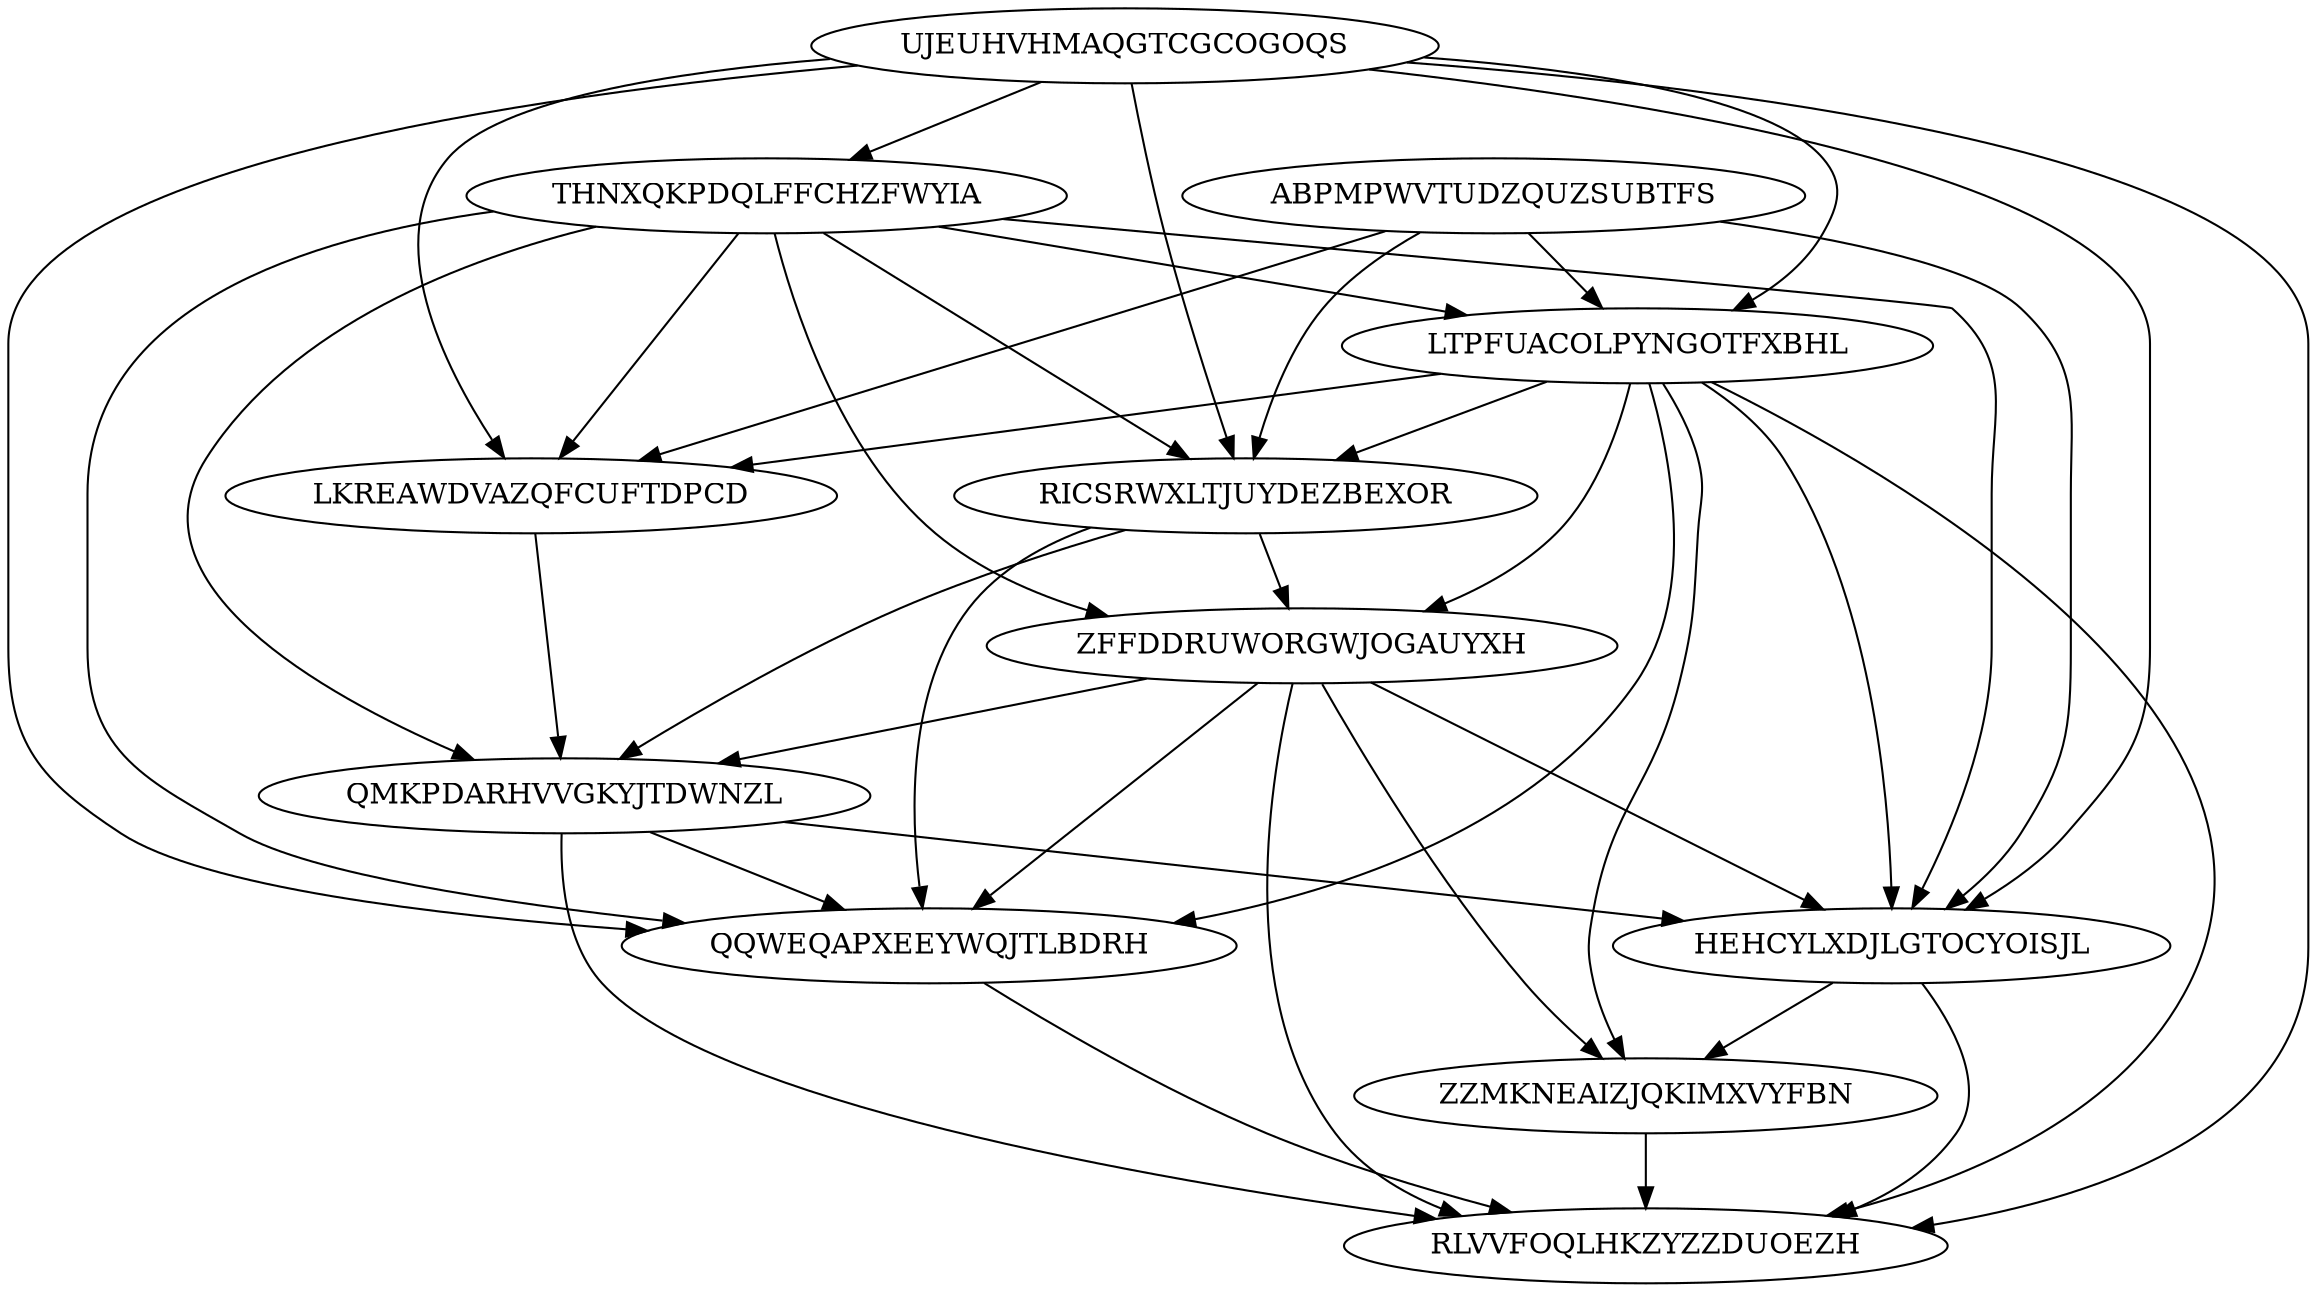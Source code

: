 digraph "N12M41" {
	UJEUHVHMAQGTCGCOGOQS			[Weight=13, Start=0, Processor=1];
	THNXQKPDQLFFCHZFWYIA			[Weight=10, Start=13, Processor=1];
	ABPMPWVTUDZQUZSUBTFS			[Weight=15, Start=0, Processor=2];
	LTPFUACOLPYNGOTFXBHL			[Weight=12, Start=32, Processor=1];
	RICSRWXLTJUYDEZBEXOR			[Weight=16, Start=44, Processor=1];
	LKREAWDVAZQFCUFTDPCD			[Weight=16, Start=58, Processor=2];
	ZFFDDRUWORGWJOGAUYXH			[Weight=12, Start=60, Processor=1];
	QMKPDARHVVGKYJTDWNZL			[Weight=15, Start=85, Processor=2];
	HEHCYLXDJLGTOCYOISJL			[Weight=11, Start=110, Processor=1];
	ZZMKNEAIZJQKIMXVYFBN			[Weight=10, Start=121, Processor=1];
	QQWEQAPXEEYWQJTLBDRH			[Weight=13, Start=100, Processor=2];
	RLVVFOQLHKZYZZDUOEZH			[Weight=18, Start=131, Processor=1];
	ABPMPWVTUDZQUZSUBTFS -> RICSRWXLTJUYDEZBEXOR		[Weight=20];
	ZFFDDRUWORGWJOGAUYXH -> RLVVFOQLHKZYZZDUOEZH		[Weight=16];
	THNXQKPDQLFFCHZFWYIA -> LTPFUACOLPYNGOTFXBHL		[Weight=13];
	QMKPDARHVVGKYJTDWNZL -> QQWEQAPXEEYWQJTLBDRH		[Weight=20];
	ZFFDDRUWORGWJOGAUYXH -> HEHCYLXDJLGTOCYOISJL		[Weight=17];
	ZFFDDRUWORGWJOGAUYXH -> ZZMKNEAIZJQKIMXVYFBN		[Weight=15];
	ZFFDDRUWORGWJOGAUYXH -> QMKPDARHVVGKYJTDWNZL		[Weight=13];
	ABPMPWVTUDZQUZSUBTFS -> HEHCYLXDJLGTOCYOISJL		[Weight=17];
	UJEUHVHMAQGTCGCOGOQS -> THNXQKPDQLFFCHZFWYIA		[Weight=18];
	ABPMPWVTUDZQUZSUBTFS -> LTPFUACOLPYNGOTFXBHL		[Weight=17];
	RICSRWXLTJUYDEZBEXOR -> QMKPDARHVVGKYJTDWNZL		[Weight=20];
	ZZMKNEAIZJQKIMXVYFBN -> RLVVFOQLHKZYZZDUOEZH		[Weight=14];
	UJEUHVHMAQGTCGCOGOQS -> QQWEQAPXEEYWQJTLBDRH		[Weight=20];
	LTPFUACOLPYNGOTFXBHL -> ZZMKNEAIZJQKIMXVYFBN		[Weight=16];
	THNXQKPDQLFFCHZFWYIA -> LKREAWDVAZQFCUFTDPCD		[Weight=14];
	QMKPDARHVVGKYJTDWNZL -> RLVVFOQLHKZYZZDUOEZH		[Weight=16];
	RICSRWXLTJUYDEZBEXOR -> QQWEQAPXEEYWQJTLBDRH		[Weight=15];
	UJEUHVHMAQGTCGCOGOQS -> RLVVFOQLHKZYZZDUOEZH		[Weight=17];
	LTPFUACOLPYNGOTFXBHL -> LKREAWDVAZQFCUFTDPCD		[Weight=14];
	LTPFUACOLPYNGOTFXBHL -> ZFFDDRUWORGWJOGAUYXH		[Weight=20];
	THNXQKPDQLFFCHZFWYIA -> HEHCYLXDJLGTOCYOISJL		[Weight=20];
	LTPFUACOLPYNGOTFXBHL -> RLVVFOQLHKZYZZDUOEZH		[Weight=16];
	UJEUHVHMAQGTCGCOGOQS -> LTPFUACOLPYNGOTFXBHL		[Weight=19];
	HEHCYLXDJLGTOCYOISJL -> RLVVFOQLHKZYZZDUOEZH		[Weight=18];
	ZFFDDRUWORGWJOGAUYXH -> QQWEQAPXEEYWQJTLBDRH		[Weight=10];
	LTPFUACOLPYNGOTFXBHL -> HEHCYLXDJLGTOCYOISJL		[Weight=11];
	RICSRWXLTJUYDEZBEXOR -> ZFFDDRUWORGWJOGAUYXH		[Weight=10];
	LKREAWDVAZQFCUFTDPCD -> QMKPDARHVVGKYJTDWNZL		[Weight=18];
	HEHCYLXDJLGTOCYOISJL -> ZZMKNEAIZJQKIMXVYFBN		[Weight=15];
	ABPMPWVTUDZQUZSUBTFS -> LKREAWDVAZQFCUFTDPCD		[Weight=11];
	LTPFUACOLPYNGOTFXBHL -> QQWEQAPXEEYWQJTLBDRH		[Weight=14];
	THNXQKPDQLFFCHZFWYIA -> QMKPDARHVVGKYJTDWNZL		[Weight=15];
	QQWEQAPXEEYWQJTLBDRH -> RLVVFOQLHKZYZZDUOEZH		[Weight=12];
	THNXQKPDQLFFCHZFWYIA -> RICSRWXLTJUYDEZBEXOR		[Weight=13];
	UJEUHVHMAQGTCGCOGOQS -> LKREAWDVAZQFCUFTDPCD		[Weight=20];
	THNXQKPDQLFFCHZFWYIA -> QQWEQAPXEEYWQJTLBDRH		[Weight=13];
	QMKPDARHVVGKYJTDWNZL -> HEHCYLXDJLGTOCYOISJL		[Weight=10];
	LTPFUACOLPYNGOTFXBHL -> RICSRWXLTJUYDEZBEXOR		[Weight=19];
	UJEUHVHMAQGTCGCOGOQS -> HEHCYLXDJLGTOCYOISJL		[Weight=18];
	THNXQKPDQLFFCHZFWYIA -> ZFFDDRUWORGWJOGAUYXH		[Weight=20];
	UJEUHVHMAQGTCGCOGOQS -> RICSRWXLTJUYDEZBEXOR		[Weight=11];
}
